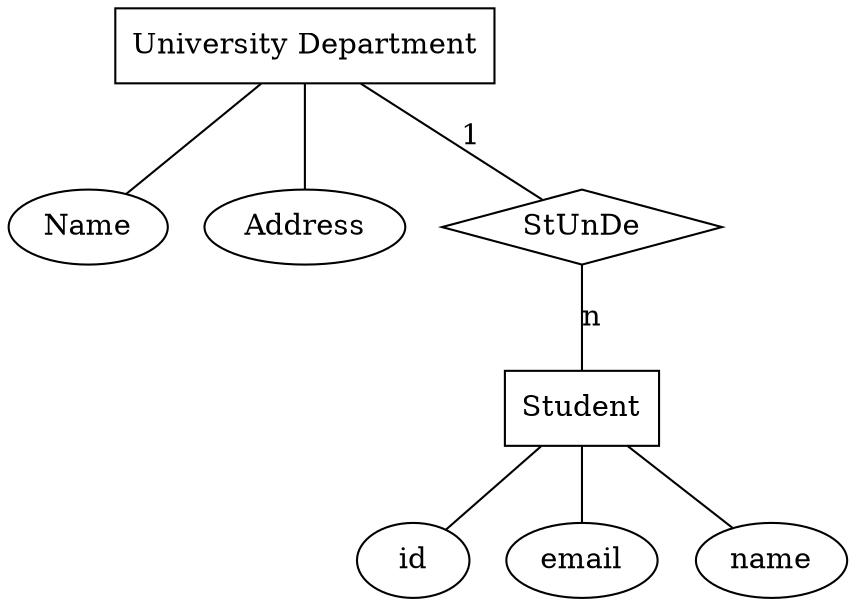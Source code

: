 graph G
{
    //rotate=90;

    id[label="id"];
    email[label="email"];
    name[label="name"];

    uname[label="Name"];
    address[label="Address"];

    node[shape=rectangle];
    university[label="University Department"];
    student[label="Student"];

    StUnDe[shape=diamond];

    university -- StUnDe [label="1", len=3];
    StUnDe -- student [label="n", len=2];

    student -- id;
    student -- name;
    student -- email;

    university -- uname;
    university -- address;
}
